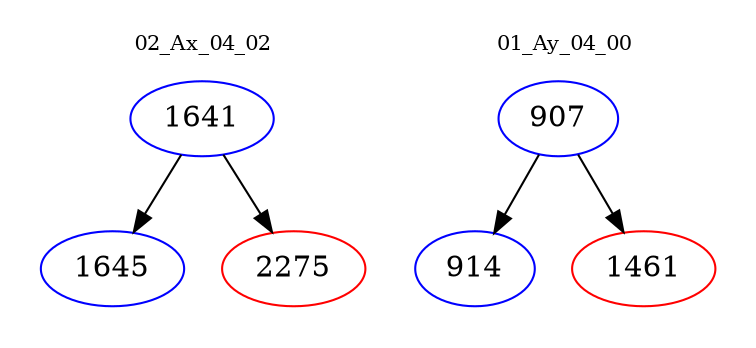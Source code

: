 digraph{
subgraph cluster_0 {
color = white
label = "02_Ax_04_02";
fontsize=10;
T0_1641 [label="1641", color="blue"]
T0_1641 -> T0_1645 [color="black"]
T0_1645 [label="1645", color="blue"]
T0_1641 -> T0_2275 [color="black"]
T0_2275 [label="2275", color="red"]
}
subgraph cluster_1 {
color = white
label = "01_Ay_04_00";
fontsize=10;
T1_907 [label="907", color="blue"]
T1_907 -> T1_914 [color="black"]
T1_914 [label="914", color="blue"]
T1_907 -> T1_1461 [color="black"]
T1_1461 [label="1461", color="red"]
}
}
